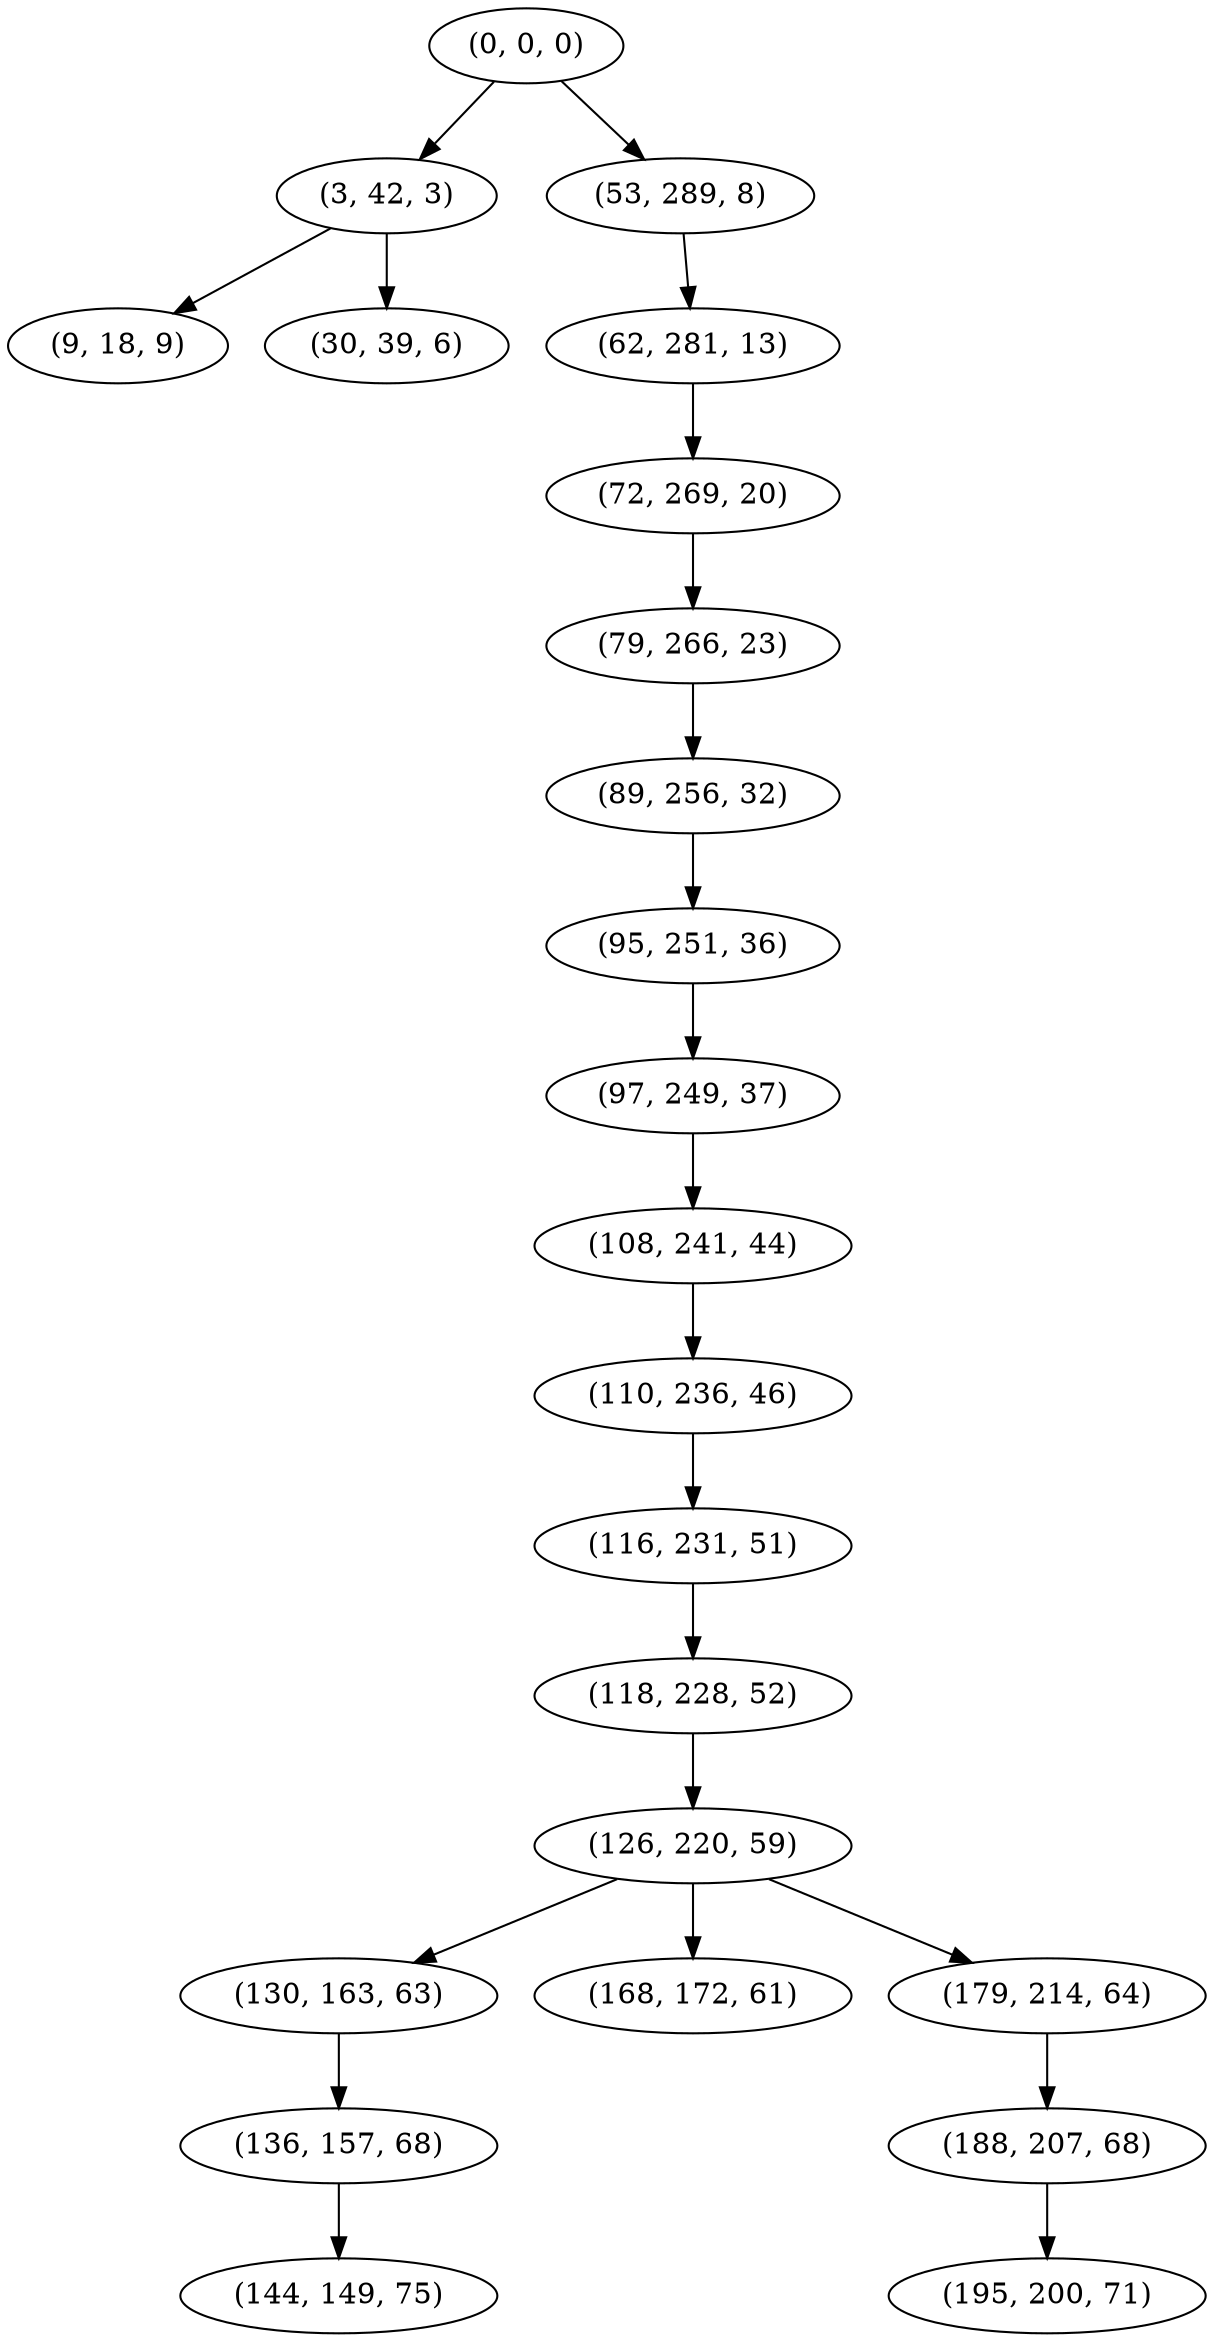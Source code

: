 digraph tree {
    "(0, 0, 0)";
    "(3, 42, 3)";
    "(9, 18, 9)";
    "(30, 39, 6)";
    "(53, 289, 8)";
    "(62, 281, 13)";
    "(72, 269, 20)";
    "(79, 266, 23)";
    "(89, 256, 32)";
    "(95, 251, 36)";
    "(97, 249, 37)";
    "(108, 241, 44)";
    "(110, 236, 46)";
    "(116, 231, 51)";
    "(118, 228, 52)";
    "(126, 220, 59)";
    "(130, 163, 63)";
    "(136, 157, 68)";
    "(144, 149, 75)";
    "(168, 172, 61)";
    "(179, 214, 64)";
    "(188, 207, 68)";
    "(195, 200, 71)";
    "(0, 0, 0)" -> "(3, 42, 3)";
    "(0, 0, 0)" -> "(53, 289, 8)";
    "(3, 42, 3)" -> "(9, 18, 9)";
    "(3, 42, 3)" -> "(30, 39, 6)";
    "(53, 289, 8)" -> "(62, 281, 13)";
    "(62, 281, 13)" -> "(72, 269, 20)";
    "(72, 269, 20)" -> "(79, 266, 23)";
    "(79, 266, 23)" -> "(89, 256, 32)";
    "(89, 256, 32)" -> "(95, 251, 36)";
    "(95, 251, 36)" -> "(97, 249, 37)";
    "(97, 249, 37)" -> "(108, 241, 44)";
    "(108, 241, 44)" -> "(110, 236, 46)";
    "(110, 236, 46)" -> "(116, 231, 51)";
    "(116, 231, 51)" -> "(118, 228, 52)";
    "(118, 228, 52)" -> "(126, 220, 59)";
    "(126, 220, 59)" -> "(130, 163, 63)";
    "(126, 220, 59)" -> "(168, 172, 61)";
    "(126, 220, 59)" -> "(179, 214, 64)";
    "(130, 163, 63)" -> "(136, 157, 68)";
    "(136, 157, 68)" -> "(144, 149, 75)";
    "(179, 214, 64)" -> "(188, 207, 68)";
    "(188, 207, 68)" -> "(195, 200, 71)";
}
